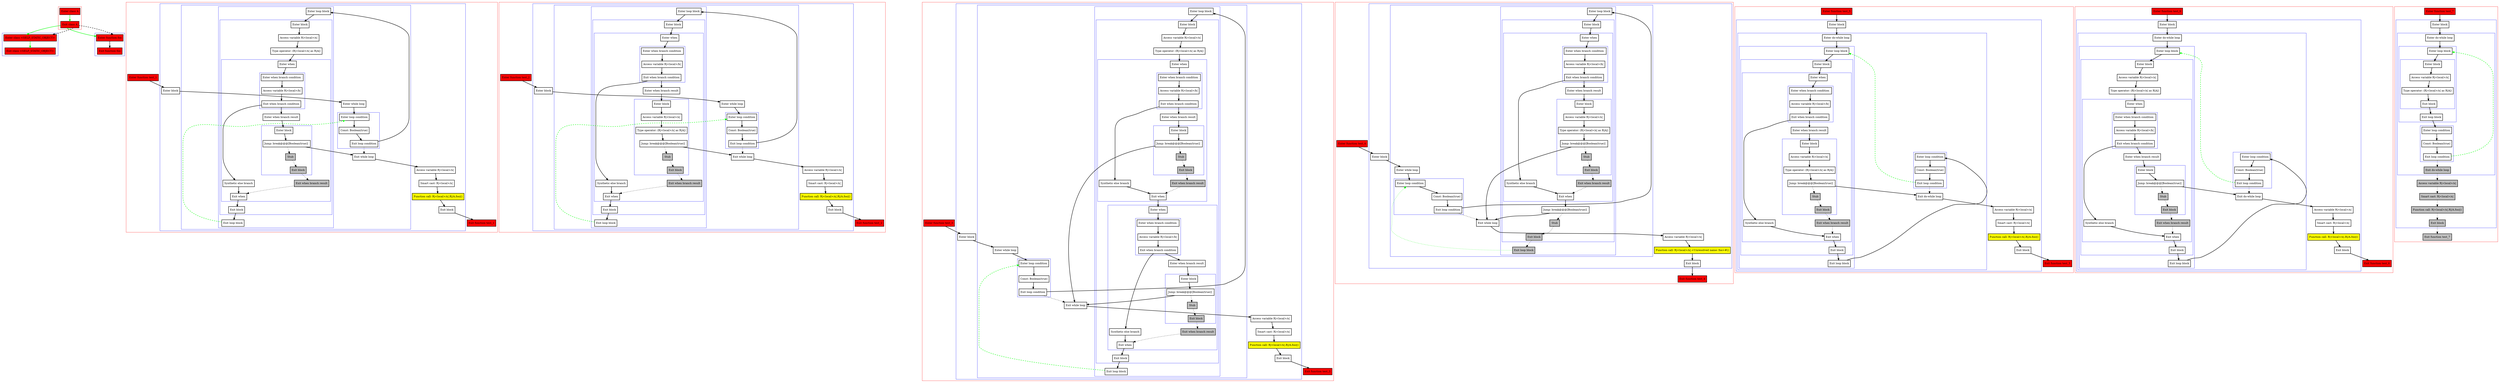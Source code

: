 digraph endlessLoops_kt {
    graph [nodesep=3]
    node [shape=box penwidth=2]
    edge [penwidth=2]

    subgraph cluster_0 {
        color=red
        0 [label="Enter class A" style="filled" fillcolor=red];
        1 [label="Exit class A" style="filled" fillcolor=red];
    }
    subgraph cluster_1 {
        color=blue
        2 [label="Enter class <SELF_STATIC_OBJECT>" style="filled" fillcolor=red];
        3 [label="Exit class <SELF_STATIC_OBJECT>" style="filled" fillcolor=red];
    }
    subgraph cluster_2 {
        color=blue
        4 [label="Enter function foo" style="filled" fillcolor=red];
        5 [label="Exit function foo" style="filled" fillcolor=red];
    }
    0 -> {1} [color=green];
    1 -> {2 4} [color=green];
    1 -> {2 4} [style=dashed];
    2 -> {3} [color=green];
    4 -> {5};

    subgraph cluster_3 {
        color=red
        6 [label="Enter function test_1" style="filled" fillcolor=red];
        subgraph cluster_4 {
            color=blue
            7 [label="Enter block"];
            subgraph cluster_5 {
                color=blue
                8 [label="Enter while loop"];
                subgraph cluster_6 {
                    color=blue
                    9 [label="Enter loop condition"];
                    10 [label="Const: Boolean(true)"];
                    11 [label="Exit loop condition"];
                }
                subgraph cluster_7 {
                    color=blue
                    12 [label="Enter loop block"];
                    subgraph cluster_8 {
                        color=blue
                        13 [label="Enter block"];
                        14 [label="Access variable R|<local>/x|"];
                        15 [label="Type operator: (R|<local>/x| as R|A|)"];
                        subgraph cluster_9 {
                            color=blue
                            16 [label="Enter when"];
                            subgraph cluster_10 {
                                color=blue
                                17 [label="Enter when branch condition "];
                                18 [label="Access variable R|<local>/b|"];
                                19 [label="Exit when branch condition"];
                            }
                            20 [label="Synthetic else branch"];
                            21 [label="Enter when branch result"];
                            subgraph cluster_11 {
                                color=blue
                                22 [label="Enter block"];
                                23 [label="Jump: break@@@[Boolean(true)] "];
                                24 [label="Stub" style="filled" fillcolor=gray];
                                25 [label="Exit block" style="filled" fillcolor=gray];
                            }
                            26 [label="Exit when branch result" style="filled" fillcolor=gray];
                            27 [label="Exit when"];
                        }
                        28 [label="Exit block"];
                    }
                    29 [label="Exit loop block"];
                }
                30 [label="Exit while loop"];
            }
            31 [label="Access variable R|<local>/x|"];
            32 [label="Smart cast: R|<local>/x|"];
            33 [label="Function call: R|<local>/x|.R|/A.foo|()" style="filled" fillcolor=yellow];
            34 [label="Exit block"];
        }
        35 [label="Exit function test_1" style="filled" fillcolor=red];
    }
    6 -> {7};
    7 -> {8};
    8 -> {9};
    9 -> {10};
    10 -> {11};
    11 -> {12};
    11 -> {30} [style=dotted];
    12 -> {13};
    13 -> {14};
    14 -> {15};
    15 -> {16};
    16 -> {17};
    17 -> {18};
    18 -> {19};
    19 -> {20 21};
    20 -> {27};
    21 -> {22};
    22 -> {23};
    23 -> {30};
    23 -> {24} [style=dotted];
    24 -> {25} [style=dotted];
    25 -> {26} [style=dotted];
    26 -> {27} [style=dotted];
    27 -> {28};
    28 -> {29};
    29 -> {9} [color=green style=dashed];
    30 -> {31};
    31 -> {32};
    32 -> {33};
    33 -> {34};
    34 -> {35};

    subgraph cluster_12 {
        color=red
        36 [label="Enter function test_2" style="filled" fillcolor=red];
        subgraph cluster_13 {
            color=blue
            37 [label="Enter block"];
            subgraph cluster_14 {
                color=blue
                38 [label="Enter while loop"];
                subgraph cluster_15 {
                    color=blue
                    39 [label="Enter loop condition"];
                    40 [label="Const: Boolean(true)"];
                    41 [label="Exit loop condition"];
                }
                subgraph cluster_16 {
                    color=blue
                    42 [label="Enter loop block"];
                    subgraph cluster_17 {
                        color=blue
                        43 [label="Enter block"];
                        subgraph cluster_18 {
                            color=blue
                            44 [label="Enter when"];
                            subgraph cluster_19 {
                                color=blue
                                45 [label="Enter when branch condition "];
                                46 [label="Access variable R|<local>/b|"];
                                47 [label="Exit when branch condition"];
                            }
                            48 [label="Synthetic else branch"];
                            49 [label="Enter when branch result"];
                            subgraph cluster_20 {
                                color=blue
                                50 [label="Enter block"];
                                51 [label="Access variable R|<local>/x|"];
                                52 [label="Type operator: (R|<local>/x| as R|A|)"];
                                53 [label="Jump: break@@@[Boolean(true)] "];
                                54 [label="Stub" style="filled" fillcolor=gray];
                                55 [label="Exit block" style="filled" fillcolor=gray];
                            }
                            56 [label="Exit when branch result" style="filled" fillcolor=gray];
                            57 [label="Exit when"];
                        }
                        58 [label="Exit block"];
                    }
                    59 [label="Exit loop block"];
                }
                60 [label="Exit while loop"];
            }
            61 [label="Access variable R|<local>/x|"];
            62 [label="Smart cast: R|<local>/x|"];
            63 [label="Function call: R|<local>/x|.R|/A.foo|()" style="filled" fillcolor=yellow];
            64 [label="Exit block"];
        }
        65 [label="Exit function test_2" style="filled" fillcolor=red];
    }
    36 -> {37};
    37 -> {38};
    38 -> {39};
    39 -> {40};
    40 -> {41};
    41 -> {42};
    41 -> {60} [style=dotted];
    42 -> {43};
    43 -> {44};
    44 -> {45};
    45 -> {46};
    46 -> {47};
    47 -> {48 49};
    48 -> {57};
    49 -> {50};
    50 -> {51};
    51 -> {52};
    52 -> {53};
    53 -> {60};
    53 -> {54} [style=dotted];
    54 -> {55} [style=dotted];
    55 -> {56} [style=dotted];
    56 -> {57} [style=dotted];
    57 -> {58};
    58 -> {59};
    59 -> {39} [color=green style=dashed];
    60 -> {61};
    61 -> {62};
    62 -> {63};
    63 -> {64};
    64 -> {65};

    subgraph cluster_21 {
        color=red
        66 [label="Enter function test_3" style="filled" fillcolor=red];
        subgraph cluster_22 {
            color=blue
            67 [label="Enter block"];
            subgraph cluster_23 {
                color=blue
                68 [label="Enter while loop"];
                subgraph cluster_24 {
                    color=blue
                    69 [label="Enter loop condition"];
                    70 [label="Const: Boolean(true)"];
                    71 [label="Exit loop condition"];
                }
                subgraph cluster_25 {
                    color=blue
                    72 [label="Enter loop block"];
                    subgraph cluster_26 {
                        color=blue
                        73 [label="Enter block"];
                        74 [label="Access variable R|<local>/x|"];
                        75 [label="Type operator: (R|<local>/x| as R|A|)"];
                        subgraph cluster_27 {
                            color=blue
                            76 [label="Enter when"];
                            subgraph cluster_28 {
                                color=blue
                                77 [label="Enter when branch condition "];
                                78 [label="Access variable R|<local>/b|"];
                                79 [label="Exit when branch condition"];
                            }
                            80 [label="Synthetic else branch"];
                            81 [label="Enter when branch result"];
                            subgraph cluster_29 {
                                color=blue
                                82 [label="Enter block"];
                                83 [label="Jump: break@@@[Boolean(true)] "];
                                84 [label="Stub" style="filled" fillcolor=gray];
                                85 [label="Exit block" style="filled" fillcolor=gray];
                            }
                            86 [label="Exit when branch result" style="filled" fillcolor=gray];
                            87 [label="Exit when"];
                        }
                        subgraph cluster_30 {
                            color=blue
                            88 [label="Enter when"];
                            subgraph cluster_31 {
                                color=blue
                                89 [label="Enter when branch condition "];
                                90 [label="Access variable R|<local>/b|"];
                                91 [label="Exit when branch condition"];
                            }
                            92 [label="Synthetic else branch"];
                            93 [label="Enter when branch result"];
                            subgraph cluster_32 {
                                color=blue
                                94 [label="Enter block"];
                                95 [label="Jump: break@@@[Boolean(true)] "];
                                96 [label="Stub" style="filled" fillcolor=gray];
                                97 [label="Exit block" style="filled" fillcolor=gray];
                            }
                            98 [label="Exit when branch result" style="filled" fillcolor=gray];
                            99 [label="Exit when"];
                        }
                        100 [label="Exit block"];
                    }
                    101 [label="Exit loop block"];
                }
                102 [label="Exit while loop"];
            }
            103 [label="Access variable R|<local>/x|"];
            104 [label="Smart cast: R|<local>/x|"];
            105 [label="Function call: R|<local>/x|.R|/A.foo|()" style="filled" fillcolor=yellow];
            106 [label="Exit block"];
        }
        107 [label="Exit function test_3" style="filled" fillcolor=red];
    }
    66 -> {67};
    67 -> {68};
    68 -> {69};
    69 -> {70};
    70 -> {71};
    71 -> {72};
    71 -> {102} [style=dotted];
    72 -> {73};
    73 -> {74};
    74 -> {75};
    75 -> {76};
    76 -> {77};
    77 -> {78};
    78 -> {79};
    79 -> {80 81};
    80 -> {87};
    81 -> {82};
    82 -> {83};
    83 -> {102};
    83 -> {84} [style=dotted];
    84 -> {85} [style=dotted];
    85 -> {86} [style=dotted];
    86 -> {87} [style=dotted];
    87 -> {88};
    88 -> {89};
    89 -> {90};
    90 -> {91};
    91 -> {92 93};
    92 -> {99};
    93 -> {94};
    94 -> {95};
    95 -> {102};
    95 -> {96} [style=dotted];
    96 -> {97} [style=dotted];
    97 -> {98} [style=dotted];
    98 -> {99} [style=dotted];
    99 -> {100};
    100 -> {101};
    101 -> {69} [color=green style=dashed];
    102 -> {103};
    103 -> {104};
    104 -> {105};
    105 -> {106};
    106 -> {107};

    subgraph cluster_33 {
        color=red
        108 [label="Enter function test_4" style="filled" fillcolor=red];
        subgraph cluster_34 {
            color=blue
            109 [label="Enter block"];
            subgraph cluster_35 {
                color=blue
                110 [label="Enter while loop"];
                subgraph cluster_36 {
                    color=blue
                    111 [label="Enter loop condition"];
                    112 [label="Const: Boolean(true)"];
                    113 [label="Exit loop condition"];
                }
                subgraph cluster_37 {
                    color=blue
                    114 [label="Enter loop block"];
                    subgraph cluster_38 {
                        color=blue
                        115 [label="Enter block"];
                        subgraph cluster_39 {
                            color=blue
                            116 [label="Enter when"];
                            subgraph cluster_40 {
                                color=blue
                                117 [label="Enter when branch condition "];
                                118 [label="Access variable R|<local>/b|"];
                                119 [label="Exit when branch condition"];
                            }
                            120 [label="Synthetic else branch"];
                            121 [label="Enter when branch result"];
                            subgraph cluster_41 {
                                color=blue
                                122 [label="Enter block"];
                                123 [label="Access variable R|<local>/x|"];
                                124 [label="Type operator: (R|<local>/x| as R|A|)"];
                                125 [label="Jump: break@@@[Boolean(true)] "];
                                126 [label="Stub" style="filled" fillcolor=gray];
                                127 [label="Exit block" style="filled" fillcolor=gray];
                            }
                            128 [label="Exit when branch result" style="filled" fillcolor=gray];
                            129 [label="Exit when"];
                        }
                        130 [label="Jump: break@@@[Boolean(true)] "];
                        131 [label="Stub" style="filled" fillcolor=gray];
                        132 [label="Exit block" style="filled" fillcolor=gray];
                    }
                    133 [label="Exit loop block" style="filled" fillcolor=gray];
                }
                134 [label="Exit while loop"];
            }
            135 [label="Access variable R|<local>/x|"];
            136 [label="Function call: R|<local>/x|.<Unresolved name: foo>#()" style="filled" fillcolor=yellow];
            137 [label="Exit block"];
        }
        138 [label="Exit function test_4" style="filled" fillcolor=red];
    }
    108 -> {109};
    109 -> {110};
    110 -> {111};
    111 -> {112};
    112 -> {113};
    113 -> {114};
    113 -> {134} [style=dotted];
    114 -> {115};
    115 -> {116};
    116 -> {117};
    117 -> {118};
    118 -> {119};
    119 -> {120 121};
    120 -> {129};
    121 -> {122};
    122 -> {123};
    123 -> {124};
    124 -> {125};
    125 -> {134};
    125 -> {126} [style=dotted];
    126 -> {127} [style=dotted];
    127 -> {128} [style=dotted];
    128 -> {129} [style=dotted];
    129 -> {130};
    130 -> {134};
    130 -> {131} [style=dotted];
    131 -> {132} [style=dotted];
    132 -> {133} [style=dotted];
    133 -> {111} [color=green style=dotted];
    134 -> {135};
    135 -> {136};
    136 -> {137};
    137 -> {138};

    subgraph cluster_42 {
        color=red
        139 [label="Enter function test_5" style="filled" fillcolor=red];
        subgraph cluster_43 {
            color=blue
            140 [label="Enter block"];
            subgraph cluster_44 {
                color=blue
                141 [label="Enter do-while loop"];
                subgraph cluster_45 {
                    color=blue
                    142 [label="Enter loop block"];
                    subgraph cluster_46 {
                        color=blue
                        143 [label="Enter block"];
                        subgraph cluster_47 {
                            color=blue
                            144 [label="Enter when"];
                            subgraph cluster_48 {
                                color=blue
                                145 [label="Enter when branch condition "];
                                146 [label="Access variable R|<local>/b|"];
                                147 [label="Exit when branch condition"];
                            }
                            148 [label="Synthetic else branch"];
                            149 [label="Enter when branch result"];
                            subgraph cluster_49 {
                                color=blue
                                150 [label="Enter block"];
                                151 [label="Access variable R|<local>/x|"];
                                152 [label="Type operator: (R|<local>/x| as R|A|)"];
                                153 [label="Jump: break@@@[Boolean(true)] "];
                                154 [label="Stub" style="filled" fillcolor=gray];
                                155 [label="Exit block" style="filled" fillcolor=gray];
                            }
                            156 [label="Exit when branch result" style="filled" fillcolor=gray];
                            157 [label="Exit when"];
                        }
                        158 [label="Exit block"];
                    }
                    159 [label="Exit loop block"];
                }
                subgraph cluster_50 {
                    color=blue
                    160 [label="Enter loop condition"];
                    161 [label="Const: Boolean(true)"];
                    162 [label="Exit loop condition"];
                }
                163 [label="Exit do-while loop"];
            }
            164 [label="Access variable R|<local>/x|"];
            165 [label="Smart cast: R|<local>/x|"];
            166 [label="Function call: R|<local>/x|.R|/A.foo|()" style="filled" fillcolor=yellow];
            167 [label="Exit block"];
        }
        168 [label="Exit function test_5" style="filled" fillcolor=red];
    }
    139 -> {140};
    140 -> {141};
    141 -> {142};
    142 -> {143};
    143 -> {144};
    144 -> {145};
    145 -> {146};
    146 -> {147};
    147 -> {148 149};
    148 -> {157};
    149 -> {150};
    150 -> {151};
    151 -> {152};
    152 -> {153};
    153 -> {163};
    153 -> {154} [style=dotted];
    154 -> {155} [style=dotted];
    155 -> {156} [style=dotted];
    156 -> {157} [style=dotted];
    157 -> {158};
    158 -> {159};
    159 -> {160};
    160 -> {161};
    161 -> {162};
    162 -> {142} [color=green style=dashed];
    162 -> {163} [style=dotted];
    163 -> {164};
    164 -> {165};
    165 -> {166};
    166 -> {167};
    167 -> {168};

    subgraph cluster_51 {
        color=red
        169 [label="Enter function test_6" style="filled" fillcolor=red];
        subgraph cluster_52 {
            color=blue
            170 [label="Enter block"];
            subgraph cluster_53 {
                color=blue
                171 [label="Enter do-while loop"];
                subgraph cluster_54 {
                    color=blue
                    172 [label="Enter loop block"];
                    subgraph cluster_55 {
                        color=blue
                        173 [label="Enter block"];
                        174 [label="Access variable R|<local>/x|"];
                        175 [label="Type operator: (R|<local>/x| as R|A|)"];
                        subgraph cluster_56 {
                            color=blue
                            176 [label="Enter when"];
                            subgraph cluster_57 {
                                color=blue
                                177 [label="Enter when branch condition "];
                                178 [label="Access variable R|<local>/b|"];
                                179 [label="Exit when branch condition"];
                            }
                            180 [label="Synthetic else branch"];
                            181 [label="Enter when branch result"];
                            subgraph cluster_58 {
                                color=blue
                                182 [label="Enter block"];
                                183 [label="Jump: break@@@[Boolean(true)] "];
                                184 [label="Stub" style="filled" fillcolor=gray];
                                185 [label="Exit block" style="filled" fillcolor=gray];
                            }
                            186 [label="Exit when branch result" style="filled" fillcolor=gray];
                            187 [label="Exit when"];
                        }
                        188 [label="Exit block"];
                    }
                    189 [label="Exit loop block"];
                }
                subgraph cluster_59 {
                    color=blue
                    190 [label="Enter loop condition"];
                    191 [label="Const: Boolean(true)"];
                    192 [label="Exit loop condition"];
                }
                193 [label="Exit do-while loop"];
            }
            194 [label="Access variable R|<local>/x|"];
            195 [label="Smart cast: R|<local>/x|"];
            196 [label="Function call: R|<local>/x|.R|/A.foo|()" style="filled" fillcolor=yellow];
            197 [label="Exit block"];
        }
        198 [label="Exit function test_6" style="filled" fillcolor=red];
    }
    169 -> {170};
    170 -> {171};
    171 -> {172};
    172 -> {173};
    173 -> {174};
    174 -> {175};
    175 -> {176};
    176 -> {177};
    177 -> {178};
    178 -> {179};
    179 -> {180 181};
    180 -> {187};
    181 -> {182};
    182 -> {183};
    183 -> {193};
    183 -> {184} [style=dotted];
    184 -> {185} [style=dotted];
    185 -> {186} [style=dotted];
    186 -> {187} [style=dotted];
    187 -> {188};
    188 -> {189};
    189 -> {190};
    190 -> {191};
    191 -> {192};
    192 -> {172} [color=green style=dashed];
    192 -> {193} [style=dotted];
    193 -> {194};
    194 -> {195};
    195 -> {196};
    196 -> {197};
    197 -> {198};

    subgraph cluster_60 {
        color=red
        199 [label="Enter function test_7" style="filled" fillcolor=red];
        subgraph cluster_61 {
            color=blue
            200 [label="Enter block"];
            subgraph cluster_62 {
                color=blue
                201 [label="Enter do-while loop"];
                subgraph cluster_63 {
                    color=blue
                    202 [label="Enter loop block"];
                    subgraph cluster_64 {
                        color=blue
                        203 [label="Enter block"];
                        204 [label="Access variable R|<local>/x|"];
                        205 [label="Type operator: (R|<local>/x| as R|A|)"];
                        206 [label="Exit block"];
                    }
                    207 [label="Exit loop block"];
                }
                subgraph cluster_65 {
                    color=blue
                    208 [label="Enter loop condition"];
                    209 [label="Const: Boolean(true)"];
                    210 [label="Exit loop condition"];
                }
                211 [label="Exit do-while loop" style="filled" fillcolor=gray];
            }
            212 [label="Access variable R|<local>/x|" style="filled" fillcolor=gray];
            213 [label="Smart cast: R|<local>/x|" style="filled" fillcolor=gray];
            214 [label="Function call: R|<local>/x|.R|/A.foo|()" style="filled" fillcolor=gray];
            215 [label="Exit block" style="filled" fillcolor=gray];
        }
        216 [label="Exit function test_7" style="filled" fillcolor=gray];
    }
    199 -> {200};
    200 -> {201};
    201 -> {202};
    202 -> {203};
    203 -> {204};
    204 -> {205};
    205 -> {206};
    206 -> {207};
    207 -> {208};
    208 -> {209};
    209 -> {210};
    210 -> {202} [color=green style=dashed];
    210 -> {211} [style=dotted];
    211 -> {212} [style=dotted];
    212 -> {213} [style=dotted];
    213 -> {214} [style=dotted];
    214 -> {215} [style=dotted];
    215 -> {216} [style=dotted];

}
